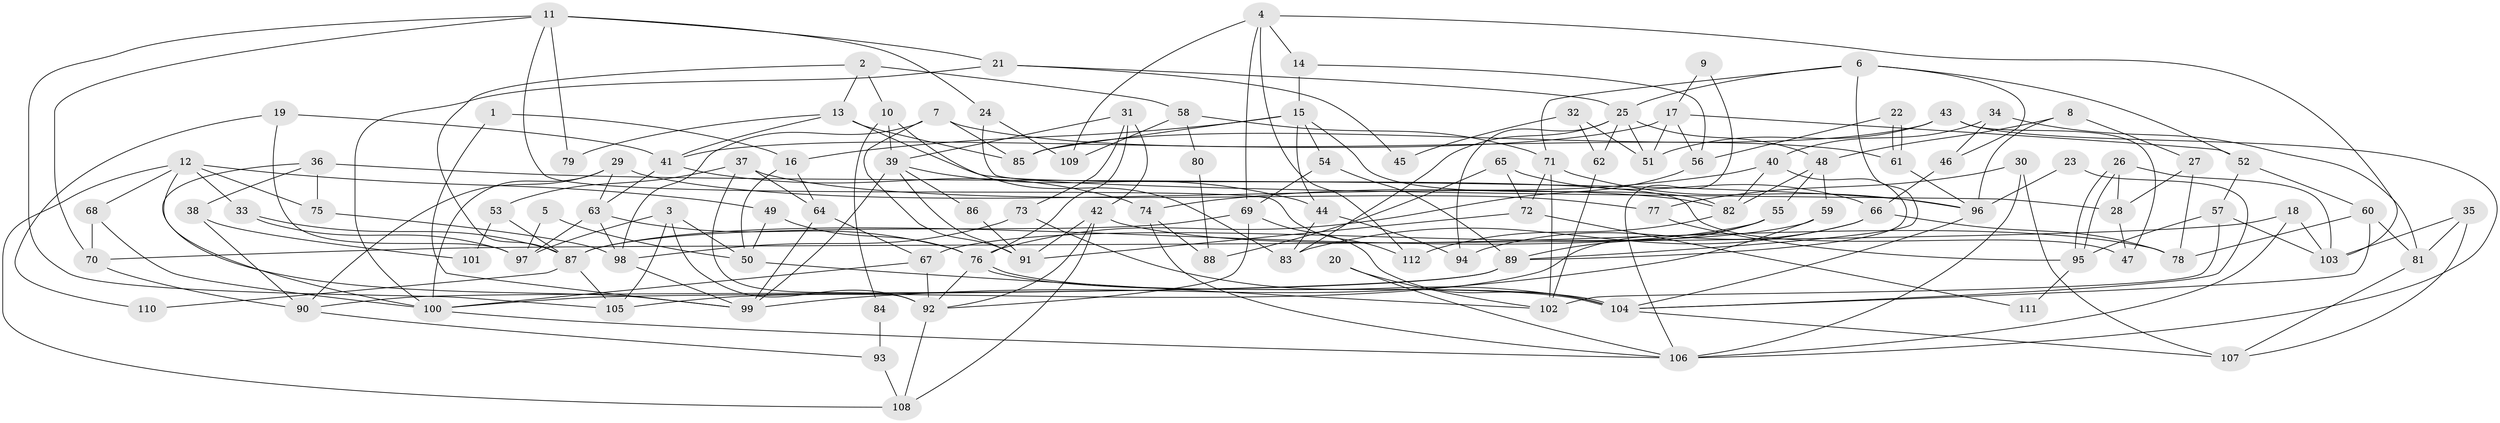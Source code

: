 // coarse degree distribution, {5: 0.1527777777777778, 7: 0.16666666666666666, 2: 0.125, 9: 0.06944444444444445, 3: 0.16666666666666666, 6: 0.08333333333333333, 4: 0.19444444444444445, 8: 0.041666666666666664}
// Generated by graph-tools (version 1.1) at 2025/41/03/06/25 10:41:59]
// undirected, 112 vertices, 224 edges
graph export_dot {
graph [start="1"]
  node [color=gray90,style=filled];
  1;
  2;
  3;
  4;
  5;
  6;
  7;
  8;
  9;
  10;
  11;
  12;
  13;
  14;
  15;
  16;
  17;
  18;
  19;
  20;
  21;
  22;
  23;
  24;
  25;
  26;
  27;
  28;
  29;
  30;
  31;
  32;
  33;
  34;
  35;
  36;
  37;
  38;
  39;
  40;
  41;
  42;
  43;
  44;
  45;
  46;
  47;
  48;
  49;
  50;
  51;
  52;
  53;
  54;
  55;
  56;
  57;
  58;
  59;
  60;
  61;
  62;
  63;
  64;
  65;
  66;
  67;
  68;
  69;
  70;
  71;
  72;
  73;
  74;
  75;
  76;
  77;
  78;
  79;
  80;
  81;
  82;
  83;
  84;
  85;
  86;
  87;
  88;
  89;
  90;
  91;
  92;
  93;
  94;
  95;
  96;
  97;
  98;
  99;
  100;
  101;
  102;
  103;
  104;
  105;
  106;
  107;
  108;
  109;
  110;
  111;
  112;
  1 -- 16;
  1 -- 99;
  2 -- 10;
  2 -- 87;
  2 -- 13;
  2 -- 58;
  3 -- 92;
  3 -- 105;
  3 -- 50;
  3 -- 97;
  4 -- 69;
  4 -- 109;
  4 -- 14;
  4 -- 103;
  4 -- 112;
  5 -- 50;
  5 -- 97;
  6 -- 71;
  6 -- 25;
  6 -- 46;
  6 -- 52;
  6 -- 89;
  7 -- 98;
  7 -- 61;
  7 -- 85;
  7 -- 91;
  8 -- 48;
  8 -- 96;
  8 -- 27;
  9 -- 17;
  9 -- 106;
  10 -- 39;
  10 -- 83;
  10 -- 84;
  11 -- 21;
  11 -- 70;
  11 -- 24;
  11 -- 79;
  11 -- 105;
  11 -- 112;
  12 -- 49;
  12 -- 99;
  12 -- 33;
  12 -- 68;
  12 -- 75;
  12 -- 108;
  13 -- 41;
  13 -- 47;
  13 -- 79;
  13 -- 85;
  14 -- 15;
  14 -- 56;
  15 -- 85;
  15 -- 82;
  15 -- 16;
  15 -- 44;
  15 -- 54;
  16 -- 64;
  16 -- 50;
  17 -- 52;
  17 -- 56;
  17 -- 41;
  17 -- 51;
  18 -- 103;
  18 -- 106;
  18 -- 70;
  19 -- 97;
  19 -- 41;
  19 -- 110;
  20 -- 102;
  20 -- 106;
  21 -- 100;
  21 -- 25;
  21 -- 45;
  22 -- 61;
  22 -- 61;
  22 -- 56;
  23 -- 96;
  23 -- 104;
  24 -- 28;
  24 -- 109;
  25 -- 48;
  25 -- 83;
  25 -- 51;
  25 -- 62;
  25 -- 94;
  26 -- 28;
  26 -- 95;
  26 -- 95;
  26 -- 103;
  27 -- 78;
  27 -- 28;
  28 -- 47;
  29 -- 100;
  29 -- 90;
  29 -- 63;
  29 -- 82;
  30 -- 106;
  30 -- 107;
  30 -- 77;
  31 -- 73;
  31 -- 76;
  31 -- 39;
  31 -- 42;
  32 -- 62;
  32 -- 51;
  32 -- 45;
  33 -- 97;
  33 -- 87;
  34 -- 40;
  34 -- 81;
  34 -- 46;
  35 -- 103;
  35 -- 81;
  35 -- 107;
  36 -- 100;
  36 -- 75;
  36 -- 38;
  36 -- 96;
  37 -- 77;
  37 -- 64;
  37 -- 53;
  37 -- 92;
  38 -- 90;
  38 -- 101;
  39 -- 91;
  39 -- 44;
  39 -- 86;
  39 -- 99;
  40 -- 89;
  40 -- 82;
  40 -- 74;
  41 -- 63;
  41 -- 74;
  42 -- 108;
  42 -- 78;
  42 -- 91;
  42 -- 92;
  43 -- 85;
  43 -- 51;
  43 -- 47;
  43 -- 106;
  44 -- 83;
  44 -- 94;
  46 -- 66;
  48 -- 82;
  48 -- 55;
  48 -- 59;
  49 -- 50;
  49 -- 76;
  50 -- 102;
  52 -- 60;
  52 -- 57;
  53 -- 87;
  53 -- 101;
  54 -- 69;
  54 -- 89;
  55 -- 89;
  55 -- 87;
  55 -- 105;
  56 -- 76;
  57 -- 103;
  57 -- 95;
  57 -- 102;
  58 -- 71;
  58 -- 80;
  58 -- 109;
  59 -- 67;
  59 -- 99;
  60 -- 78;
  60 -- 104;
  60 -- 81;
  61 -- 96;
  62 -- 102;
  63 -- 76;
  63 -- 97;
  63 -- 98;
  64 -- 67;
  64 -- 99;
  65 -- 66;
  65 -- 72;
  65 -- 88;
  66 -- 94;
  66 -- 78;
  66 -- 83;
  67 -- 92;
  67 -- 100;
  68 -- 100;
  68 -- 70;
  69 -- 92;
  69 -- 87;
  69 -- 104;
  70 -- 90;
  71 -- 102;
  71 -- 96;
  71 -- 72;
  72 -- 91;
  72 -- 111;
  73 -- 104;
  73 -- 98;
  74 -- 88;
  74 -- 106;
  75 -- 98;
  76 -- 104;
  76 -- 104;
  76 -- 92;
  77 -- 95;
  80 -- 88;
  81 -- 107;
  82 -- 112;
  84 -- 93;
  86 -- 91;
  87 -- 105;
  87 -- 110;
  89 -- 90;
  89 -- 100;
  90 -- 93;
  92 -- 108;
  93 -- 108;
  95 -- 111;
  96 -- 104;
  98 -- 99;
  100 -- 106;
  104 -- 107;
}
